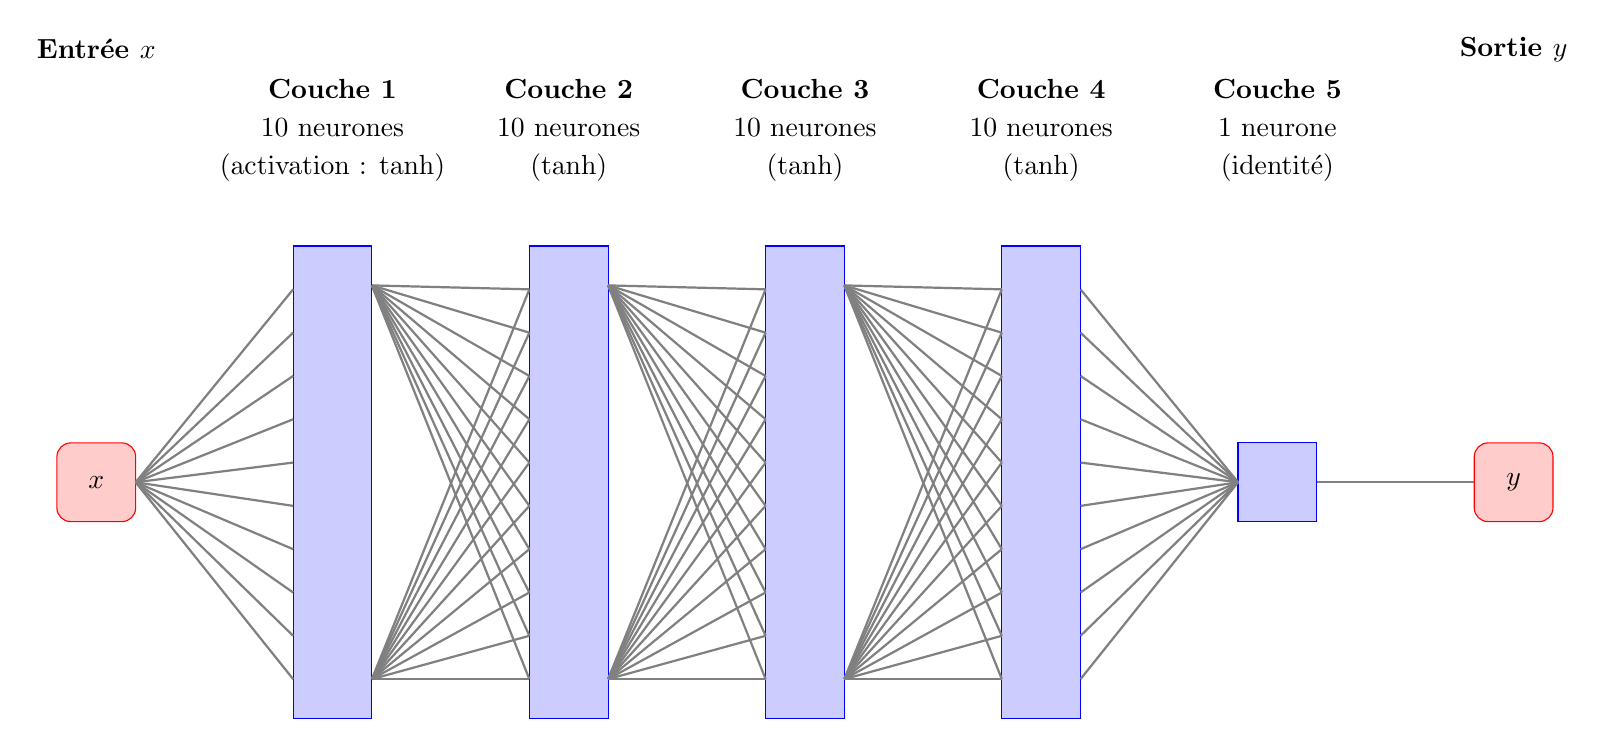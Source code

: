 \begin{tikzpicture}[scale=1]
 
\filldraw[fill=red!20, draw=red, rounded corners=5pt] (0,2.5) rectangle ++ (1,1);

\filldraw[fill=blue!20, draw=blue] (3,0) rectangle ++ (1,6);

\filldraw[fill=blue!20, draw=blue] (6,0) rectangle ++ (1,6);

\filldraw[fill=blue!20, draw=blue] (9,0) rectangle ++ (1,6);

\filldraw[fill=blue!20, draw=blue] (12,0) rectangle ++ (1,6);

\filldraw[fill=blue!20, draw=blue] (15,2.5) rectangle ++ (1,1);

\filldraw[fill=red!20, draw=red, rounded corners=5pt] (18,2.5) rectangle ++ (1,1);

\node at (0.5,8.5) {\bf Entrée $x$};

\node at (3.5,8) {\bf Couche 1};
\node at (3.5,7.5) {$10$ neurones};
\node at (3.5,7) {(activation : tanh)};

\node at (6.5,8) {\bf Couche 2};
\node at (6.5,7.5) {$10$ neurones};
\node at (6.5,7) {(tanh)};

\node at (9.5,8) {\bf Couche 3};
\node at (9.5,7.5) {$10$ neurones};
\node at (9.5,7) {(tanh)};

\node at (12.5,8) {\bf Couche 4};
\node at (12.5,7.5) {$10$ neurones};
\node at (12.5,7) {(tanh)};

\node at (15.5,8) {\bf Couche 5};
\node at (15.5,7.5) {$1$ neurone};
\node at (15.5,7) {(identité)};

\node at (18.5,8.5) {\bf  Sortie $y$};

\node at (0.5,3) {$x$};
\node at (18.5,3) {$y$};



\foreach \y in {0,...,9}{
  \draw[gray, thick] (1,3)--(3,0.5+0.55*\y);
}

\foreach \y in {0,...,9}{
  \draw[gray, thick] (4,5.5)--(6,0.5+0.55*\y);
}
\foreach \y in {0,...,9}{
  \draw[gray, thick] (4,0.5)--(6,0.5+0.55*\y);
}

\foreach \y in {0,...,9}{
  \draw[gray, thick] (7,5.5)--(9,0.5+0.55*\y);
}
\foreach \y in {0,...,9}{
  \draw[gray, thick] (7,0.5)--(9,0.5+0.55*\y);
}

\foreach \y in {0,...,9}{
  \draw[gray, thick] (10,5.5)--(12,0.5+0.55*\y);
}
\foreach \y in {0,...,9}{
  \draw[gray, thick] (10,0.5)--(12,0.5+0.55*\y);
}

\foreach \y in {0,...,9}{
  \draw[gray, thick] (13,0.5+0.55*\y)--(15,3);
}

  \draw[gray, thick] (16,3)-- ++(2,0);

\end{tikzpicture}  